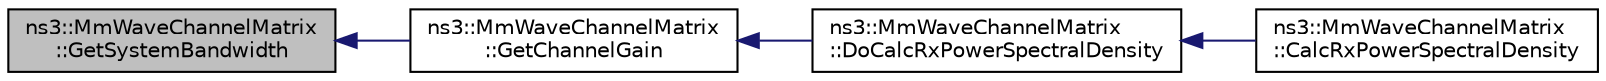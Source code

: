 digraph "ns3::MmWaveChannelMatrix::GetSystemBandwidth"
{
  edge [fontname="Helvetica",fontsize="10",labelfontname="Helvetica",labelfontsize="10"];
  node [fontname="Helvetica",fontsize="10",shape=record];
  rankdir="LR";
  Node1 [label="ns3::MmWaveChannelMatrix\l::GetSystemBandwidth",height=0.2,width=0.4,color="black", fillcolor="grey75", style="filled", fontcolor="black"];
  Node1 -> Node2 [dir="back",color="midnightblue",fontsize="10",style="solid"];
  Node2 [label="ns3::MmWaveChannelMatrix\l::GetChannelGain",height=0.2,width=0.4,color="black", fillcolor="white", style="filled",URL="$d6/d57/classns3_1_1MmWaveChannelMatrix.html#a1c744518b5c26b1169cfc003c9662ee3"];
  Node2 -> Node3 [dir="back",color="midnightblue",fontsize="10",style="solid"];
  Node3 [label="ns3::MmWaveChannelMatrix\l::DoCalcRxPowerSpectralDensity",height=0.2,width=0.4,color="black", fillcolor="white", style="filled",URL="$d6/d57/classns3_1_1MmWaveChannelMatrix.html#a707a28baf614560635774d0994a656f3"];
  Node3 -> Node4 [dir="back",color="midnightblue",fontsize="10",style="solid"];
  Node4 [label="ns3::MmWaveChannelMatrix\l::CalcRxPowerSpectralDensity",height=0.2,width=0.4,color="black", fillcolor="white", style="filled",URL="$d6/d57/classns3_1_1MmWaveChannelMatrix.html#aa6524cfff31f5c6c2d8aca4915ff9f8d"];
}
